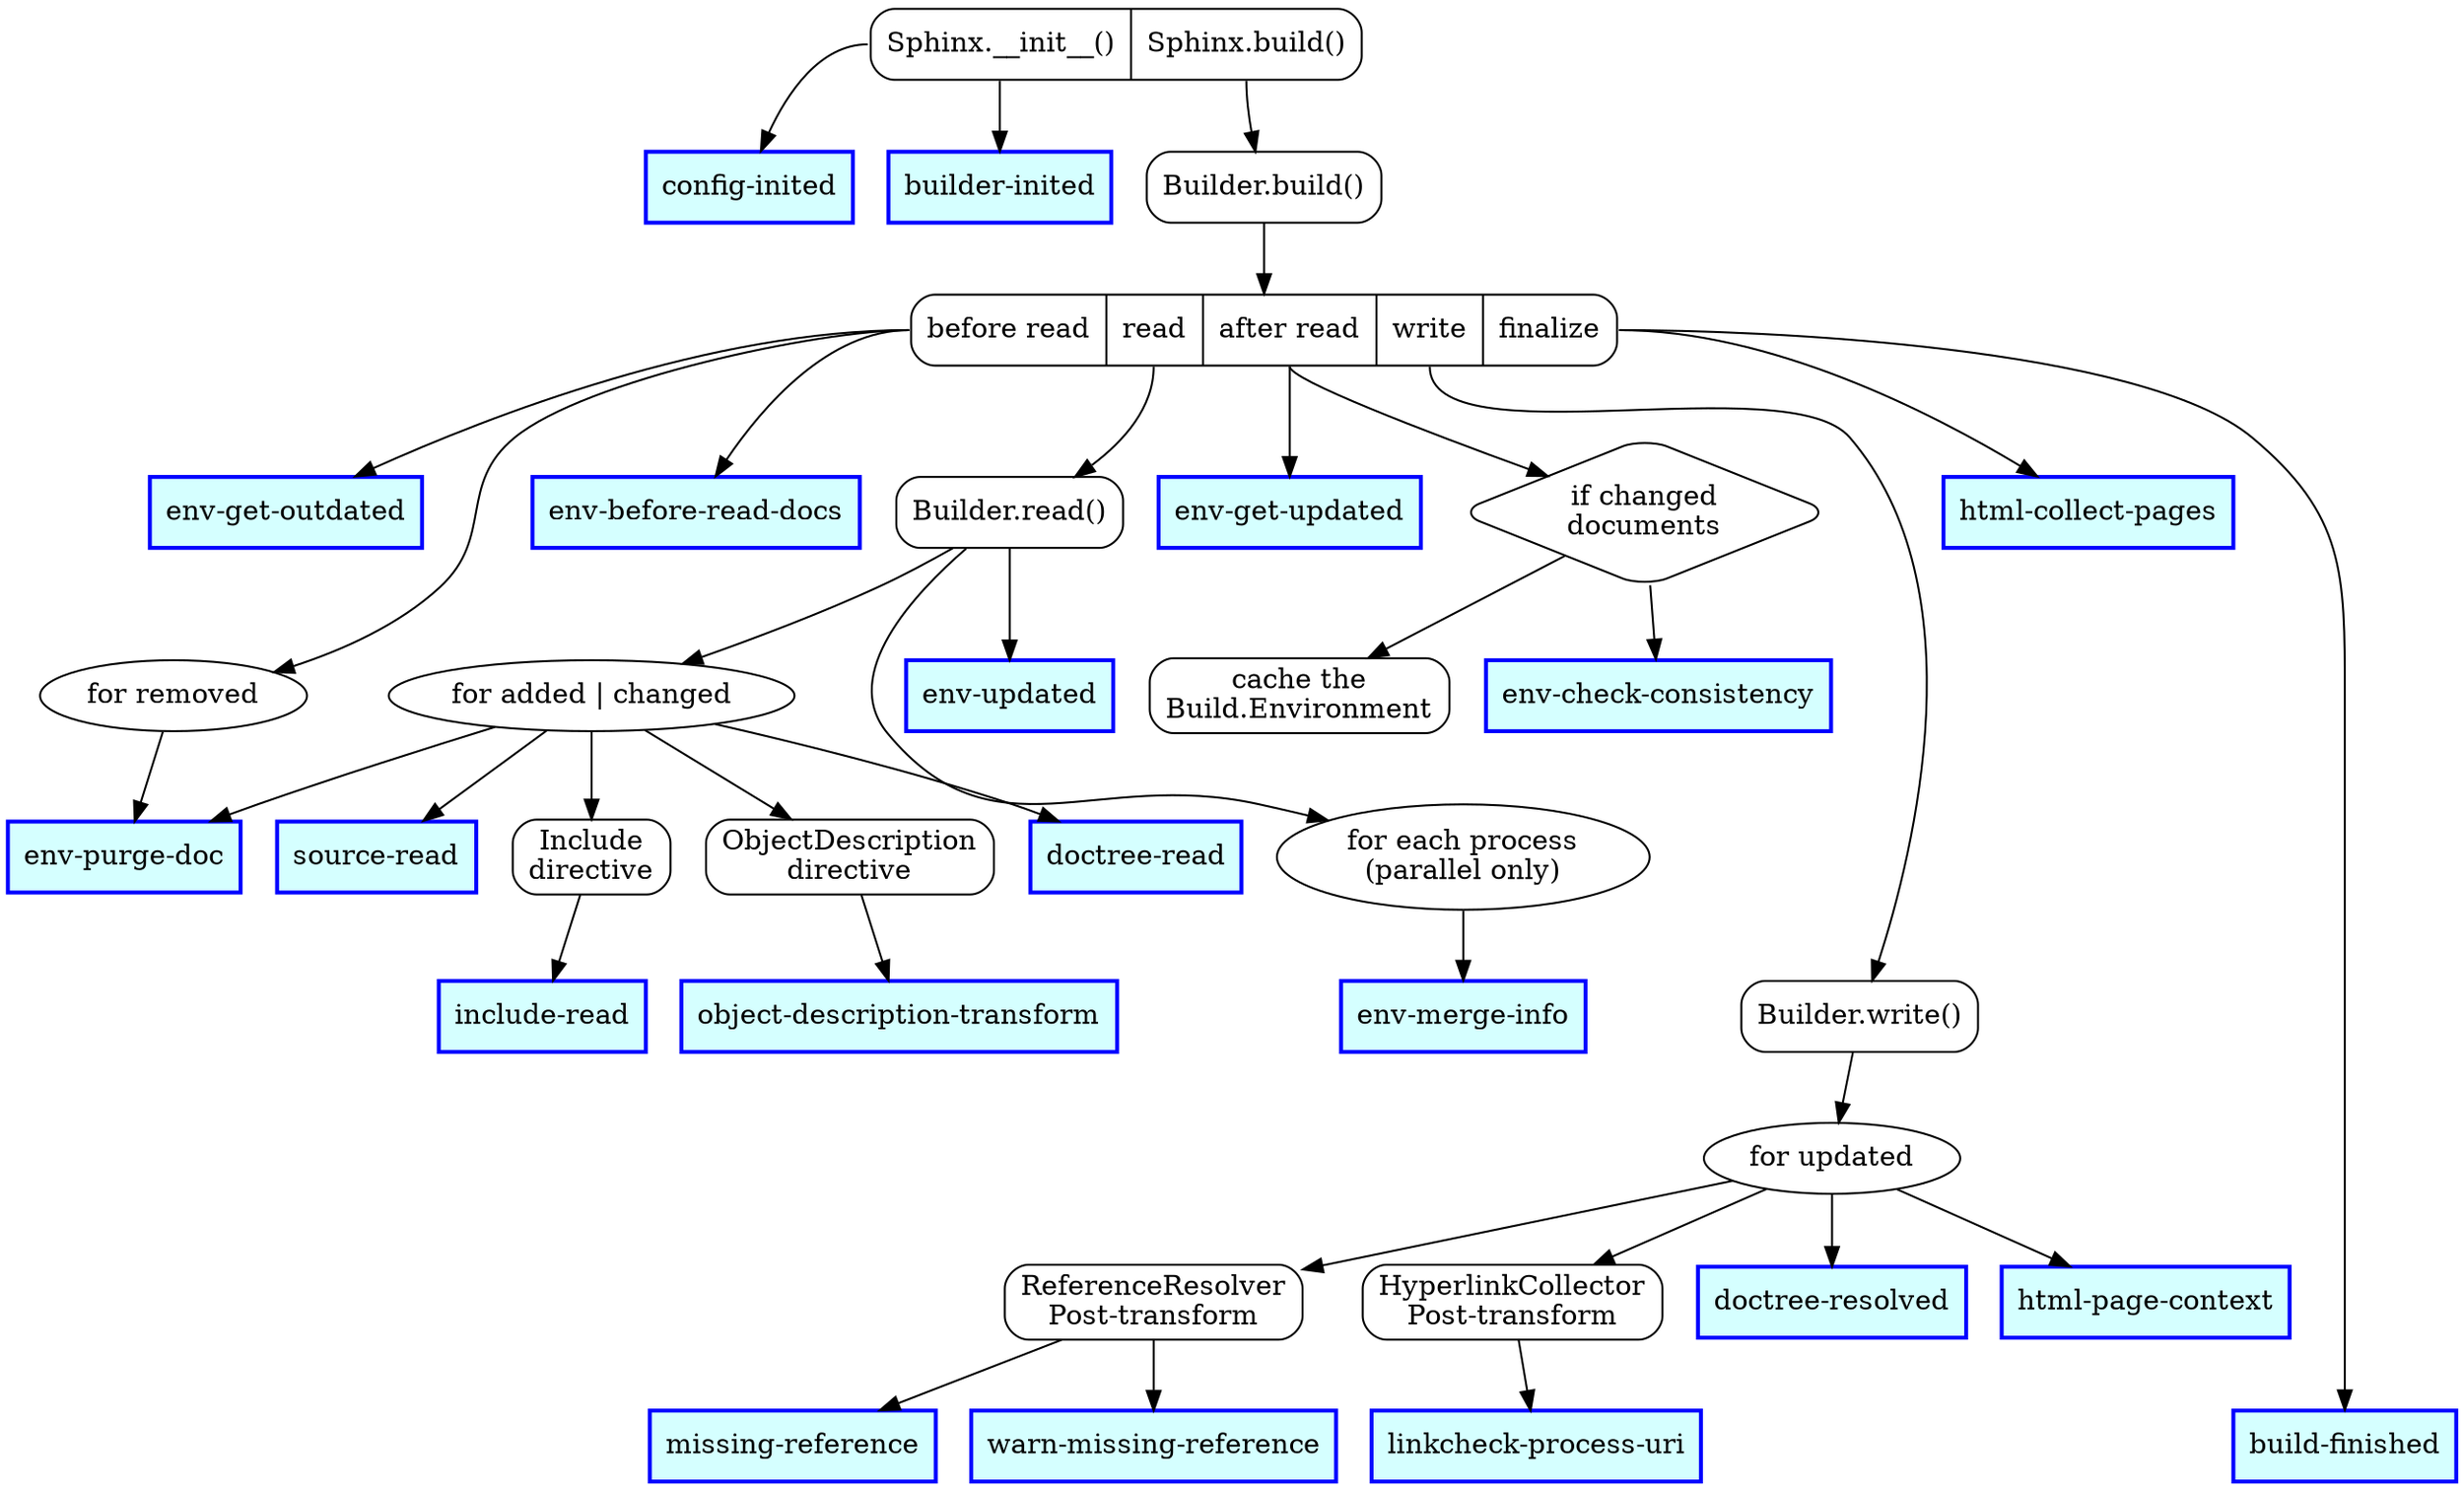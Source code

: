 // A flow graph of the Sphinx build process, highlighting event callbacks

digraph events {
    graph [
        rankdir=TB
    ];
    node [
        shape=rect
        style=rounded
    ];
    "Sphinx" [
        shape=record
        label = "<init> Sphinx.__init__() | <build> Sphinx.build()"
    ];

    // During initialization
    "config-inited"[style=filled fillcolor="#D5FFFF" color=blue penwidth=2];
    "Sphinx":init -> "config-inited";
    "builder-inited"[style=filled fillcolor="#D5FFFF" color=blue penwidth=2];
    "Sphinx":init -> "builder-inited";

    // During build
    "Builder" [label = "Builder.build()"]
    "Sphinx":build -> "Builder";
    "Builder.build" [
        shape=record
        label = "
            <before_read> before read |
            <read> read |
            <after_read> after read |
            <write> write |
            <finalize> finalize"
    ];
    "Builder" -> "Builder.build";

    "env-get-outdated"[style=filled fillcolor="#D5FFFF" color=blue penwidth=2];
    "Builder.build":before_read -> "env-get-outdated";
    remove_each_doc [shape="ellipse", label="for removed"];
    "Builder.build":before_read -> "remove_each_doc";
    "env-purge-doc"[style=filled fillcolor="#D5FFFF" color=blue penwidth=2];
    "remove_each_doc" -> "env-purge-doc";
    "env-before-read-docs"[style=filled fillcolor="#D5FFFF" color=blue penwidth=2];
    "Builder.build":before_read -> "env-before-read-docs";

    // during read phase
    "Builder.read" [label = "Builder.read()"]
    "Builder.build":read -> "Builder.read";
    read_each_doc [shape="ellipse", label="for added | changed"];
    "Builder.read" -> "read_each_doc";
    merge_each_process [
    shape="ellipse", label="for each process\n(parallel only)"
    ];
    "Builder.read" -> merge_each_process;
    "env-updated"[style=filled fillcolor="#D5FFFF" color=blue penwidth=2];
    "Builder.read" -> "env-updated"

    // during read phase, for each document/process
    "env-purge-doc"[style=filled fillcolor="#D5FFFF" color=blue penwidth=2];
    "read_each_doc" -> "env-purge-doc";
    "source-read"[style=filled fillcolor="#D5FFFF" color=blue penwidth=2];
    "read_each_doc" -> "source-read";
    "Include" [label="Include\ndirective"]
    "read_each_doc" -> "Include";
    "include-read"[style=filled fillcolor="#D5FFFF" color=blue penwidth=2];
    "Include" -> "include-read";
    "ObjectDescription" [label="ObjectDescription\ndirective"]
    "read_each_doc" -> "ObjectDescription";
    "object-description-transform"[style=filled fillcolor="#D5FFFF" color=blue penwidth=2];
    "ObjectDescription" -> "object-description-transform";
    "doctree-read"[style=filled fillcolor="#D5FFFF" color=blue penwidth=2];
    "read_each_doc" -> "doctree-read";
    "env-merge-info"[style=filled fillcolor="#D5FFFF" color=blue penwidth=2];
    "merge_each_process" -> "env-merge-info";

    // after read phase
    "env-get-updated"[style=filled fillcolor="#D5FFFF" color=blue penwidth=2];
    "Builder.build":after_read -> "env-get-updated";
    if_read_changes [shape="diamond", label="if changed\ndocuments"];
    "Builder.build":after_read -> if_read_changes;
    if_read_changes -> "cache the\nBuild.Environment";
    "env-check-consistency"[style=filled fillcolor="#D5FFFF" color=blue penwidth=2];
    if_read_changes -> "env-check-consistency";

    // during write phase
    "Builder.write" [label = "Builder.write()"]
    "Builder.build":write -> "Builder.write";
    write_each_doc [shape="ellipse", label="for updated"];
    "Builder.write" -> write_each_doc;
    "ReferenceResolver" [
    label="ReferenceResolver\nPost-transform"
    ]
    write_each_doc -> "ReferenceResolver";
    "missing-reference"[style=filled fillcolor="#D5FFFF" color=blue penwidth=2];
    ReferenceResolver -> "missing-reference";
    "warn-missing-reference"[style=filled fillcolor="#D5FFFF" color=blue penwidth=2];
    ReferenceResolver -> "warn-missing-reference";
    "HyperlinkCollector" [
    label="HyperlinkCollector\nPost-transform"
    ]
    write_each_doc -> "HyperlinkCollector";
    "linkcheck-process-uri"[style=filled fillcolor="#D5FFFF" color=blue penwidth=2];
    HyperlinkCollector -> "linkcheck-process-uri";
    "doctree-resolved"[style=filled fillcolor="#D5FFFF" color=blue penwidth=2];
    write_each_doc -> "doctree-resolved";
    "html-page-context"[style=filled fillcolor="#D5FFFF" color=blue penwidth=2];
    write_each_doc -> "html-page-context";

    // html only
    "html-collect-pages"[style=filled fillcolor="#D5FFFF" color=blue penwidth=2];
    "Builder.build":finalize -> "html-collect-pages";

    // finalize build
    "build-finished"[style=filled fillcolor="#D5FFFF" color=blue penwidth=2];
    "Builder.build":finalize -> "build-finished";

    // constrain layout ordering
    {rank=same "config-inited" "builder-inited"};
    {rank=same; "env-get-outdated" "env-before-read-docs" "env-get-updated"};
    {rank=same; "env-purge-doc" "source-read" "doctree-read", "merge_each_process"};
    {rank=same; "env-updated" "env-check-consistency"};
    {rank=same; "env-merge-info" "Builder.write"};
    {rank=max; "build-finished"};
}
